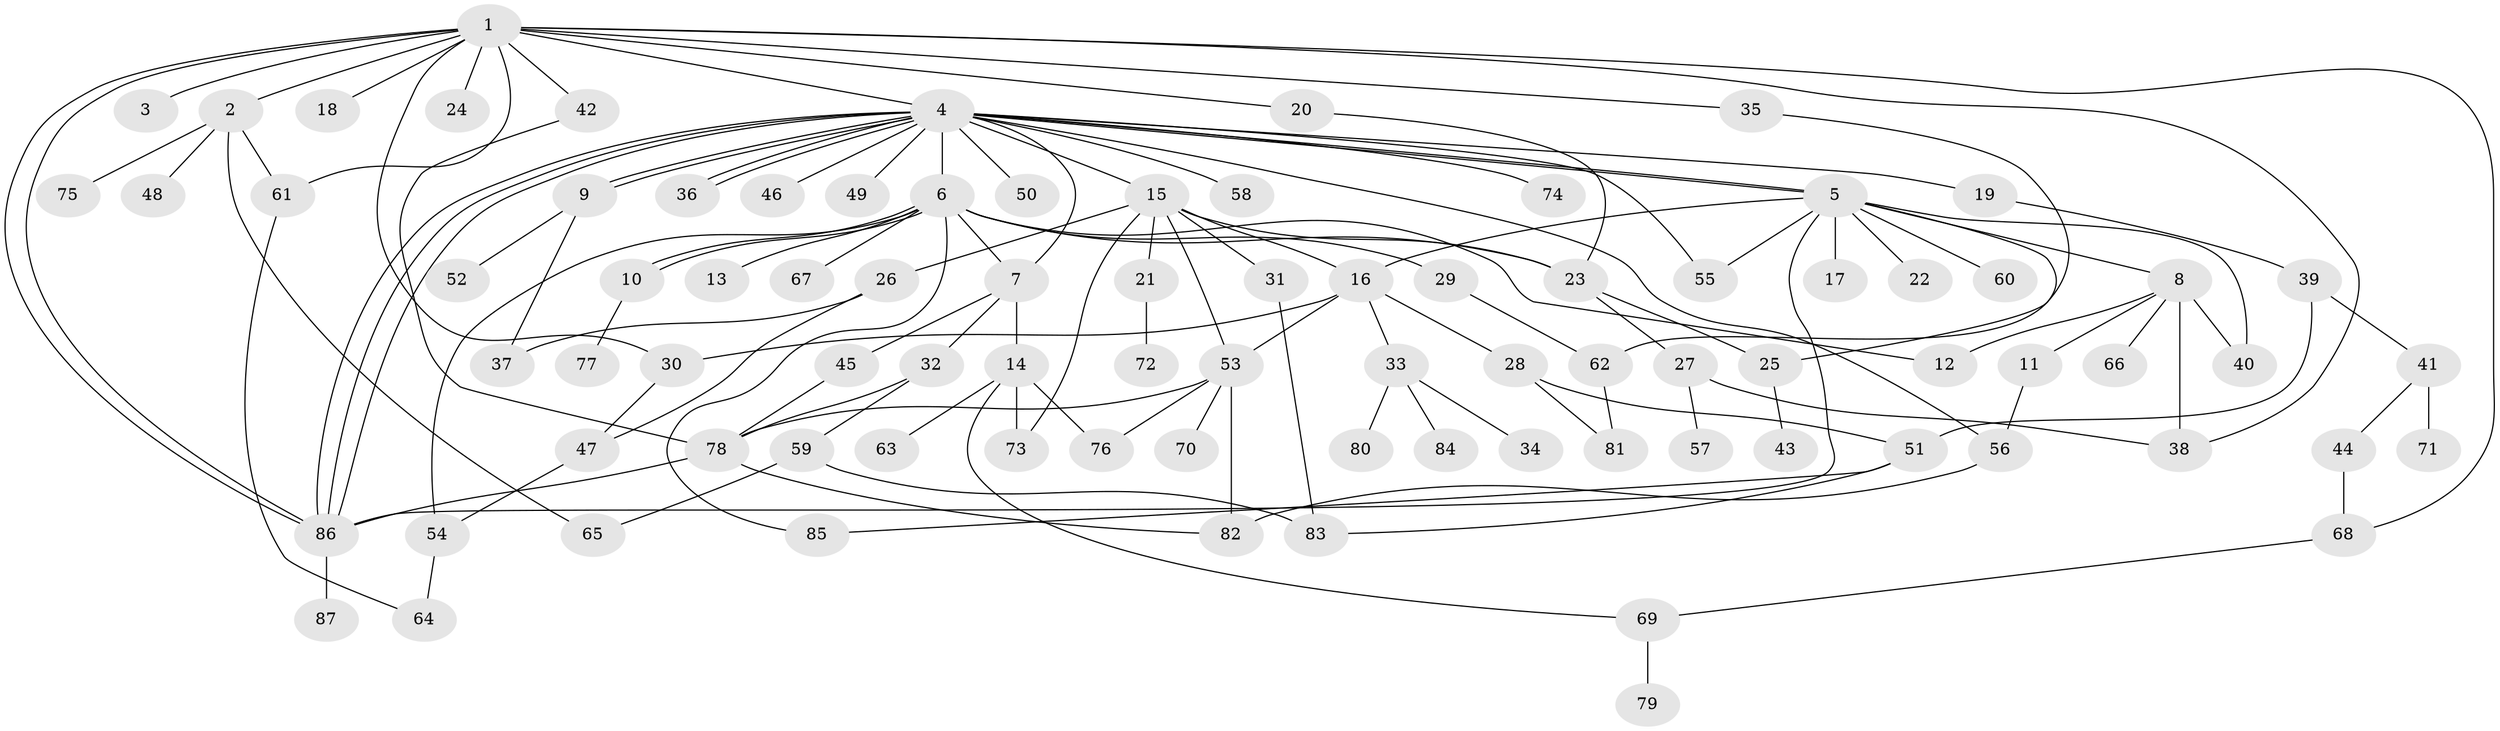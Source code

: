 // Generated by graph-tools (version 1.1) at 2025/35/03/09/25 02:35:45]
// undirected, 87 vertices, 130 edges
graph export_dot {
graph [start="1"]
  node [color=gray90,style=filled];
  1;
  2;
  3;
  4;
  5;
  6;
  7;
  8;
  9;
  10;
  11;
  12;
  13;
  14;
  15;
  16;
  17;
  18;
  19;
  20;
  21;
  22;
  23;
  24;
  25;
  26;
  27;
  28;
  29;
  30;
  31;
  32;
  33;
  34;
  35;
  36;
  37;
  38;
  39;
  40;
  41;
  42;
  43;
  44;
  45;
  46;
  47;
  48;
  49;
  50;
  51;
  52;
  53;
  54;
  55;
  56;
  57;
  58;
  59;
  60;
  61;
  62;
  63;
  64;
  65;
  66;
  67;
  68;
  69;
  70;
  71;
  72;
  73;
  74;
  75;
  76;
  77;
  78;
  79;
  80;
  81;
  82;
  83;
  84;
  85;
  86;
  87;
  1 -- 2;
  1 -- 3;
  1 -- 4;
  1 -- 18;
  1 -- 20;
  1 -- 24;
  1 -- 30;
  1 -- 35;
  1 -- 38;
  1 -- 42;
  1 -- 61;
  1 -- 68;
  1 -- 86;
  1 -- 86;
  2 -- 48;
  2 -- 61;
  2 -- 65;
  2 -- 75;
  4 -- 5;
  4 -- 5;
  4 -- 6;
  4 -- 7;
  4 -- 9;
  4 -- 9;
  4 -- 15;
  4 -- 19;
  4 -- 36;
  4 -- 36;
  4 -- 46;
  4 -- 49;
  4 -- 50;
  4 -- 55;
  4 -- 56;
  4 -- 58;
  4 -- 74;
  4 -- 86;
  4 -- 86;
  4 -- 86;
  5 -- 8;
  5 -- 16;
  5 -- 17;
  5 -- 22;
  5 -- 25;
  5 -- 40;
  5 -- 55;
  5 -- 60;
  5 -- 86;
  6 -- 7;
  6 -- 10;
  6 -- 10;
  6 -- 12;
  6 -- 13;
  6 -- 23;
  6 -- 29;
  6 -- 54;
  6 -- 67;
  6 -- 85;
  7 -- 14;
  7 -- 32;
  7 -- 45;
  8 -- 11;
  8 -- 12;
  8 -- 38;
  8 -- 40;
  8 -- 66;
  9 -- 37;
  9 -- 52;
  10 -- 77;
  11 -- 56;
  14 -- 63;
  14 -- 69;
  14 -- 73;
  14 -- 76;
  15 -- 16;
  15 -- 21;
  15 -- 23;
  15 -- 26;
  15 -- 31;
  15 -- 53;
  15 -- 73;
  16 -- 28;
  16 -- 30;
  16 -- 33;
  16 -- 53;
  19 -- 39;
  20 -- 23;
  21 -- 72;
  23 -- 25;
  23 -- 27;
  25 -- 43;
  26 -- 37;
  26 -- 47;
  27 -- 38;
  27 -- 57;
  28 -- 51;
  28 -- 81;
  29 -- 62;
  30 -- 47;
  31 -- 83;
  32 -- 59;
  32 -- 78;
  33 -- 34;
  33 -- 80;
  33 -- 84;
  35 -- 62;
  39 -- 41;
  39 -- 51;
  41 -- 44;
  41 -- 71;
  42 -- 78;
  44 -- 68;
  45 -- 78;
  47 -- 54;
  51 -- 83;
  51 -- 85;
  53 -- 70;
  53 -- 76;
  53 -- 78;
  53 -- 82;
  54 -- 64;
  56 -- 82;
  59 -- 65;
  59 -- 83;
  61 -- 64;
  62 -- 81;
  68 -- 69;
  69 -- 79;
  78 -- 82;
  78 -- 86;
  86 -- 87;
}
